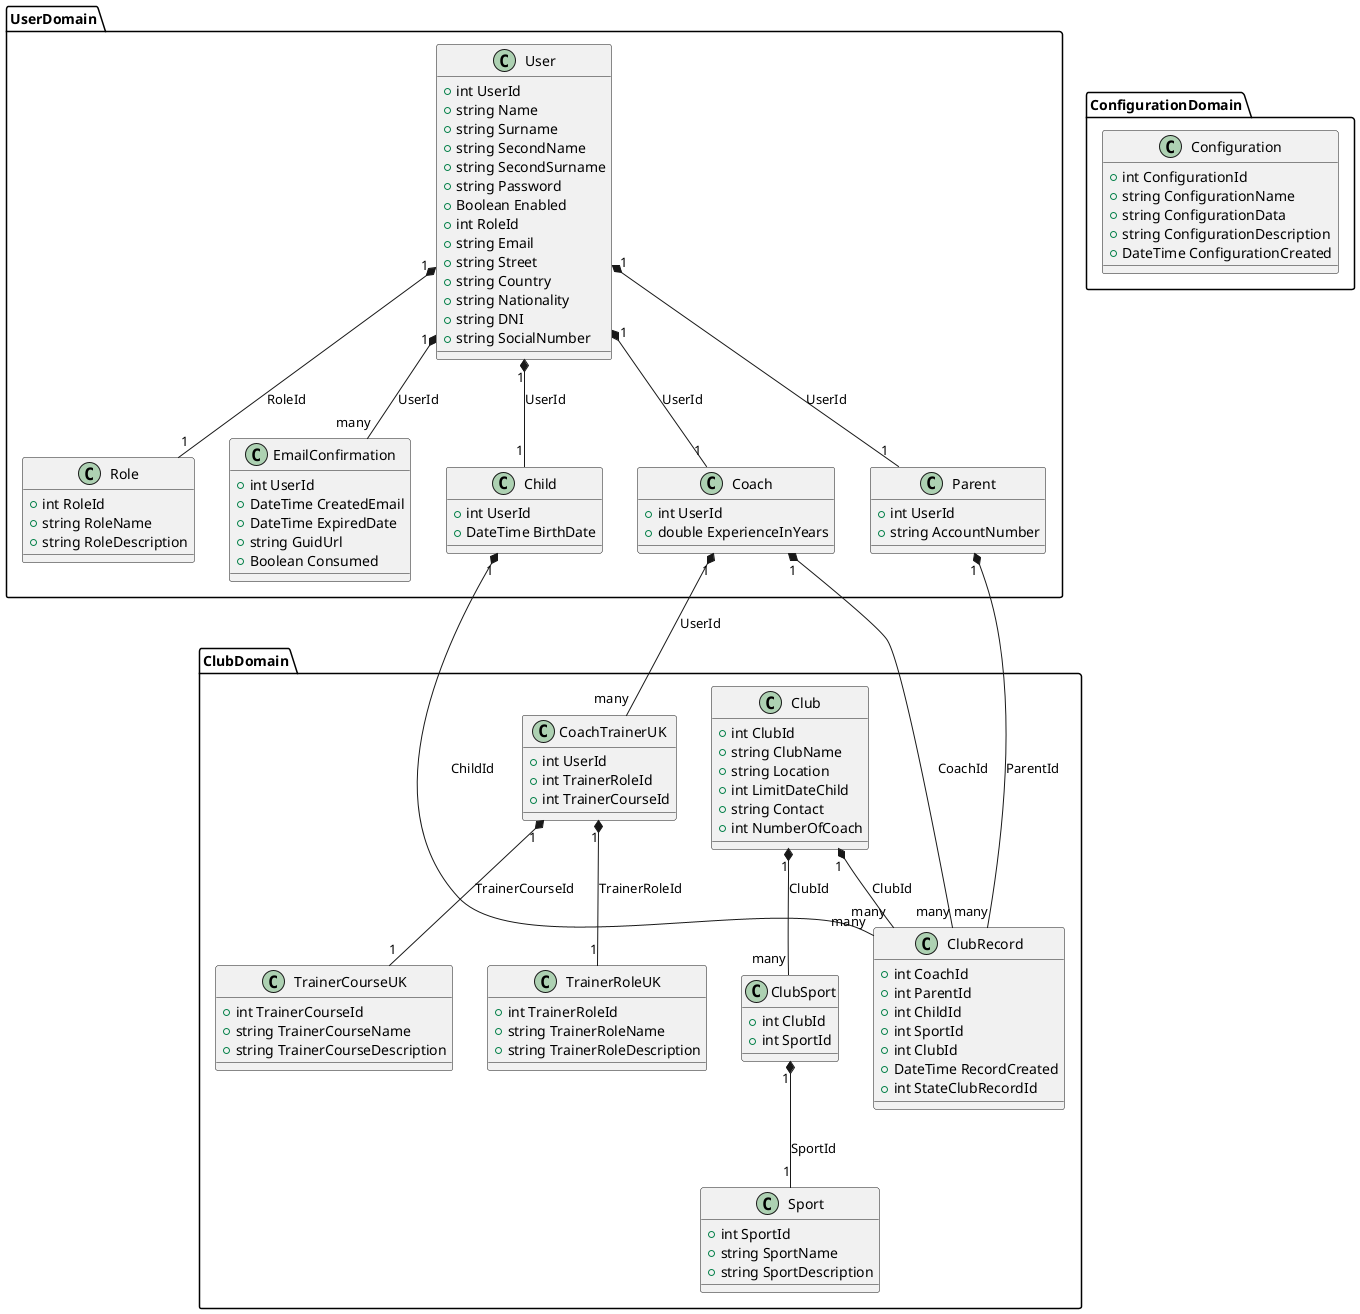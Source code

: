 ﻿@startuml

package "UserDomain"
{
	class User
	{
		+int UserId
		+string Name
		+string Surname
		+string SecondName
		+string SecondSurname
		+string Password
		+Boolean Enabled
		+int RoleId
		+string Email
		+string Street
		+string Country
		+string Nationality
		+string DNI
		+string SocialNumber
	}

	hide https://en.wikipedia.org/wiki/National_Insurance_number

	class Role
	{
		+int RoleId
		+string RoleName
		+string RoleDescription
	}

	User "1" *-- "1" Role : RoleId

	class EmailConfirmation
	{
		+int UserId
		+DateTime CreatedEmail
		+DateTime ExpiredDate
		+string GuidUrl
		+Boolean Consumed
	}

	User "1" *-- "many" EmailConfirmation : UserId

	class Child
	{
		+int UserId
		+DateTime BirthDate
	}

	User "1" *-- "1" Child : UserId

	class Parent
	{
		+int UserId
		+string AccountNumber
	}

	User "1" *-- "1" Parent : UserId

	class Coach
	{
		+int UserId
		+double ExperienceInYears
	}

	User "1" *-- "1" Coach : UserId

}

package ClubDomain
{

	class CoachTrainerUK
	{
		+int UserId
		+int TrainerRoleId
		+int TrainerCourseId
	}

	Coach "1" *-- "many" CoachTrainerUK : UserId

	class TrainerRoleUK
	{
		+int TrainerRoleId
		+string TrainerRoleName
		+string TrainerRoleDescription
	}

	class TrainerCourseUK
	{
		+int TrainerCourseId
		+string TrainerCourseName
		+string TrainerCourseDescription
	}

	CoachTrainerUK "1" *-- "1" TrainerRoleUK : TrainerRoleId
	CoachTrainerUK "1" *-- "1" TrainerCourseUK : TrainerCourseId
	hide https://www.englandrugby.com/mm/Document/MyRugby/Coaches/01/32/52/75/RFUTrainingCourseBooklet_English.pdf

	class Club
	{
		+int ClubId
		+string ClubName
		+string Location 
		+int LimitDateChild 
		+string Contact
		+int NumberOfCoach
	}

	class Sport
	{
		+int SportId
		+string SportName
		+string SportDescription
	}

	class ClubRecord
	{
		+int CoachId
		+int ParentId
		+int ChildId
		+int SportId
		+int ClubId
		+DateTime RecordCreated
		+int StateClubRecordId
	}

	Coach "1" *-- "many" ClubRecord : CoachId
	Parent "1" *-- "many" ClubRecord : ParentId
	Child "1" *-- "many" ClubRecord : ChildId
	Club "1" *-- "many" ClubRecord : ClubId


	class ClubSport
	{
		+int ClubId
		+int SportId
	}

	Club "1" *-- "many" ClubSport : ClubId
	ClubSport "1" *-- "1" Sport : SportId

}

package "ConfigurationDomain"
{
	class Configuration
	{
		+int ConfigurationId
		+string ConfigurationName
		+string ConfigurationData
		+string ConfigurationDescription
		+DateTime ConfigurationCreated
	}
}


@enduml